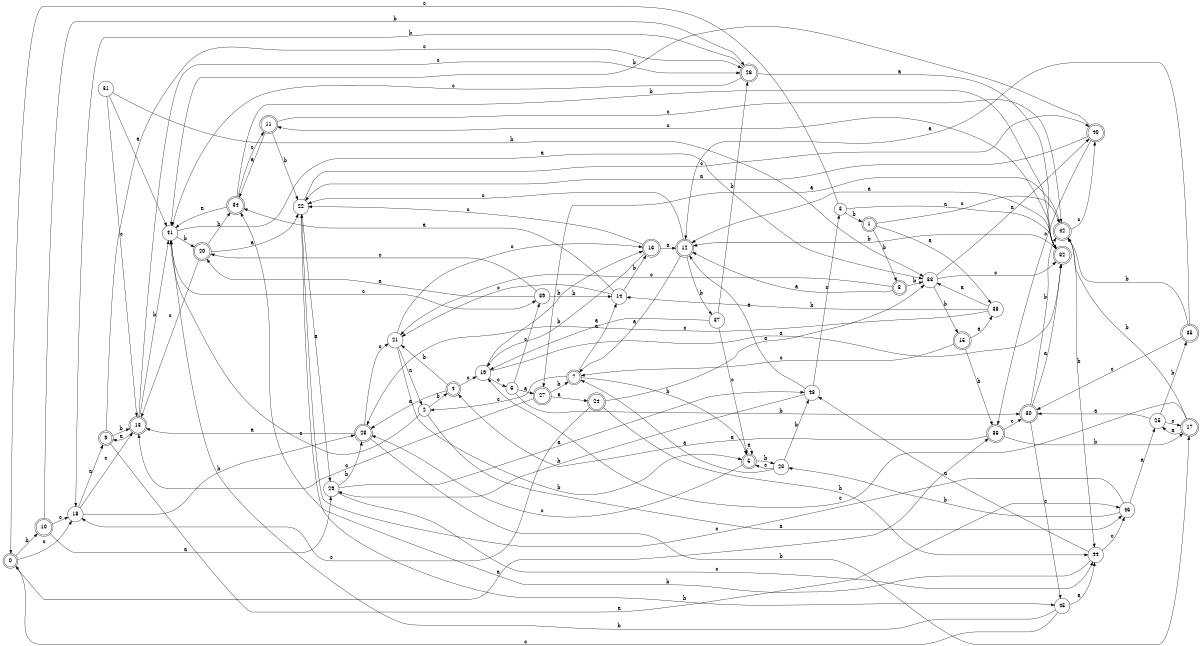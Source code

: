 digraph n38_3 {
__start0 [label="" shape="none"];

rankdir=LR;
size="8,5";

s0 [style="rounded,filled", color="black", fillcolor="white" shape="doublecircle", label="0"];
s1 [style="rounded,filled", color="black", fillcolor="white" shape="doublecircle", label="1"];
s2 [style="filled", color="black", fillcolor="white" shape="circle", label="2"];
s3 [style="filled", color="black", fillcolor="white" shape="circle", label="3"];
s4 [style="rounded,filled", color="black", fillcolor="white" shape="doublecircle", label="4"];
s5 [style="rounded,filled", color="black", fillcolor="white" shape="doublecircle", label="5"];
s6 [style="filled", color="black", fillcolor="white" shape="circle", label="6"];
s7 [style="rounded,filled", color="black", fillcolor="white" shape="doublecircle", label="7"];
s8 [style="rounded,filled", color="black", fillcolor="white" shape="doublecircle", label="8"];
s9 [style="rounded,filled", color="black", fillcolor="white" shape="doublecircle", label="9"];
s10 [style="rounded,filled", color="black", fillcolor="white" shape="doublecircle", label="10"];
s11 [style="rounded,filled", color="black", fillcolor="white" shape="doublecircle", label="11"];
s12 [style="rounded,filled", color="black", fillcolor="white" shape="doublecircle", label="12"];
s13 [style="rounded,filled", color="black", fillcolor="white" shape="doublecircle", label="13"];
s14 [style="filled", color="black", fillcolor="white" shape="circle", label="14"];
s15 [style="rounded,filled", color="black", fillcolor="white" shape="doublecircle", label="15"];
s16 [style="rounded,filled", color="black", fillcolor="white" shape="doublecircle", label="16"];
s17 [style="rounded,filled", color="black", fillcolor="white" shape="doublecircle", label="17"];
s18 [style="filled", color="black", fillcolor="white" shape="circle", label="18"];
s19 [style="filled", color="black", fillcolor="white" shape="circle", label="19"];
s20 [style="rounded,filled", color="black", fillcolor="white" shape="doublecircle", label="20"];
s21 [style="filled", color="black", fillcolor="white" shape="circle", label="21"];
s22 [style="filled", color="black", fillcolor="white" shape="circle", label="22"];
s23 [style="filled", color="black", fillcolor="white" shape="circle", label="23"];
s24 [style="rounded,filled", color="black", fillcolor="white" shape="doublecircle", label="24"];
s25 [style="filled", color="black", fillcolor="white" shape="circle", label="25"];
s26 [style="rounded,filled", color="black", fillcolor="white" shape="doublecircle", label="26"];
s27 [style="rounded,filled", color="black", fillcolor="white" shape="doublecircle", label="27"];
s28 [style="rounded,filled", color="black", fillcolor="white" shape="doublecircle", label="28"];
s29 [style="filled", color="black", fillcolor="white" shape="circle", label="29"];
s30 [style="rounded,filled", color="black", fillcolor="white" shape="doublecircle", label="30"];
s31 [style="filled", color="black", fillcolor="white" shape="circle", label="31"];
s32 [style="rounded,filled", color="black", fillcolor="white" shape="doublecircle", label="32"];
s33 [style="filled", color="black", fillcolor="white" shape="circle", label="33"];
s34 [style="rounded,filled", color="black", fillcolor="white" shape="doublecircle", label="34"];
s35 [style="rounded,filled", color="black", fillcolor="white" shape="doublecircle", label="35"];
s36 [style="rounded,filled", color="black", fillcolor="white" shape="doublecircle", label="36"];
s37 [style="filled", color="black", fillcolor="white" shape="circle", label="37"];
s38 [style="filled", color="black", fillcolor="white" shape="circle", label="38"];
s39 [style="filled", color="black", fillcolor="white" shape="circle", label="39"];
s40 [style="rounded,filled", color="black", fillcolor="white" shape="doublecircle", label="40"];
s41 [style="filled", color="black", fillcolor="white" shape="circle", label="41"];
s42 [style="rounded,filled", color="black", fillcolor="white" shape="doublecircle", label="42"];
s43 [style="filled", color="black", fillcolor="white" shape="circle", label="43"];
s44 [style="filled", color="black", fillcolor="white" shape="circle", label="44"];
s45 [style="filled", color="black", fillcolor="white" shape="circle", label="45"];
s46 [style="filled", color="black", fillcolor="white" shape="circle", label="46"];
s0 -> s36 [label="a"];
s0 -> s10 [label="b"];
s0 -> s18 [label="c"];
s1 -> s38 [label="a"];
s1 -> s8 [label="b"];
s1 -> s42 [label="c"];
s2 -> s46 [label="a"];
s2 -> s4 [label="b"];
s2 -> s41 [label="c"];
s3 -> s32 [label="a"];
s3 -> s1 [label="b"];
s3 -> s0 [label="c"];
s4 -> s28 [label="a"];
s4 -> s21 [label="b"];
s4 -> s19 [label="c"];
s5 -> s5 [label="a"];
s5 -> s23 [label="b"];
s5 -> s28 [label="c"];
s6 -> s27 [label="a"];
s6 -> s30 [label="b"];
s6 -> s39 [label="c"];
s7 -> s14 [label="a"];
s7 -> s5 [label="b"];
s7 -> s2 [label="c"];
s8 -> s12 [label="a"];
s8 -> s33 [label="b"];
s8 -> s21 [label="c"];
s9 -> s46 [label="a"];
s9 -> s13 [label="b"];
s9 -> s26 [label="c"];
s10 -> s29 [label="a"];
s10 -> s26 [label="b"];
s10 -> s18 [label="c"];
s11 -> s34 [label="a"];
s11 -> s22 [label="b"];
s11 -> s42 [label="c"];
s12 -> s7 [label="a"];
s12 -> s37 [label="b"];
s12 -> s22 [label="c"];
s13 -> s9 [label="a"];
s13 -> s41 [label="b"];
s13 -> s26 [label="c"];
s14 -> s34 [label="a"];
s14 -> s16 [label="b"];
s14 -> s21 [label="c"];
s15 -> s38 [label="a"];
s15 -> s36 [label="b"];
s15 -> s7 [label="c"];
s16 -> s12 [label="a"];
s16 -> s19 [label="b"];
s16 -> s22 [label="c"];
s17 -> s25 [label="a"];
s17 -> s42 [label="b"];
s17 -> s19 [label="c"];
s18 -> s9 [label="a"];
s18 -> s28 [label="b"];
s18 -> s13 [label="c"];
s19 -> s32 [label="a"];
s19 -> s16 [label="b"];
s19 -> s6 [label="c"];
s20 -> s22 [label="a"];
s20 -> s34 [label="b"];
s20 -> s13 [label="c"];
s21 -> s2 [label="a"];
s21 -> s5 [label="b"];
s21 -> s16 [label="c"];
s22 -> s29 [label="a"];
s22 -> s45 [label="b"];
s22 -> s40 [label="c"];
s23 -> s7 [label="a"];
s23 -> s43 [label="b"];
s23 -> s5 [label="c"];
s24 -> s33 [label="a"];
s24 -> s44 [label="b"];
s24 -> s18 [label="c"];
s25 -> s30 [label="a"];
s25 -> s35 [label="b"];
s25 -> s17 [label="c"];
s26 -> s32 [label="a"];
s26 -> s18 [label="b"];
s26 -> s41 [label="c"];
s27 -> s24 [label="a"];
s27 -> s7 [label="b"];
s27 -> s13 [label="c"];
s28 -> s13 [label="a"];
s28 -> s17 [label="b"];
s28 -> s21 [label="c"];
s29 -> s43 [label="a"];
s29 -> s28 [label="b"];
s29 -> s44 [label="c"];
s30 -> s32 [label="a"];
s30 -> s42 [label="b"];
s30 -> s45 [label="c"];
s31 -> s41 [label="a"];
s31 -> s33 [label="b"];
s31 -> s13 [label="c"];
s32 -> s12 [label="a"];
s32 -> s12 [label="b"];
s32 -> s11 [label="c"];
s33 -> s40 [label="a"];
s33 -> s15 [label="b"];
s33 -> s32 [label="c"];
s34 -> s41 [label="a"];
s34 -> s32 [label="b"];
s34 -> s11 [label="c"];
s35 -> s12 [label="a"];
s35 -> s42 [label="b"];
s35 -> s30 [label="c"];
s36 -> s4 [label="a"];
s36 -> s17 [label="b"];
s36 -> s30 [label="c"];
s37 -> s19 [label="a"];
s37 -> s26 [label="b"];
s37 -> s5 [label="c"];
s38 -> s33 [label="a"];
s38 -> s14 [label="b"];
s38 -> s28 [label="c"];
s39 -> s20 [label="a"];
s39 -> s14 [label="b"];
s39 -> s20 [label="c"];
s40 -> s22 [label="a"];
s40 -> s41 [label="b"];
s40 -> s36 [label="c"];
s41 -> s33 [label="a"];
s41 -> s20 [label="b"];
s41 -> s39 [label="c"];
s42 -> s27 [label="a"];
s42 -> s44 [label="b"];
s42 -> s40 [label="c"];
s43 -> s12 [label="a"];
s43 -> s29 [label="b"];
s43 -> s3 [label="c"];
s44 -> s43 [label="a"];
s44 -> s34 [label="b"];
s44 -> s46 [label="c"];
s45 -> s44 [label="a"];
s45 -> s41 [label="b"];
s45 -> s0 [label="c"];
s46 -> s25 [label="a"];
s46 -> s23 [label="b"];
s46 -> s22 [label="c"];

}